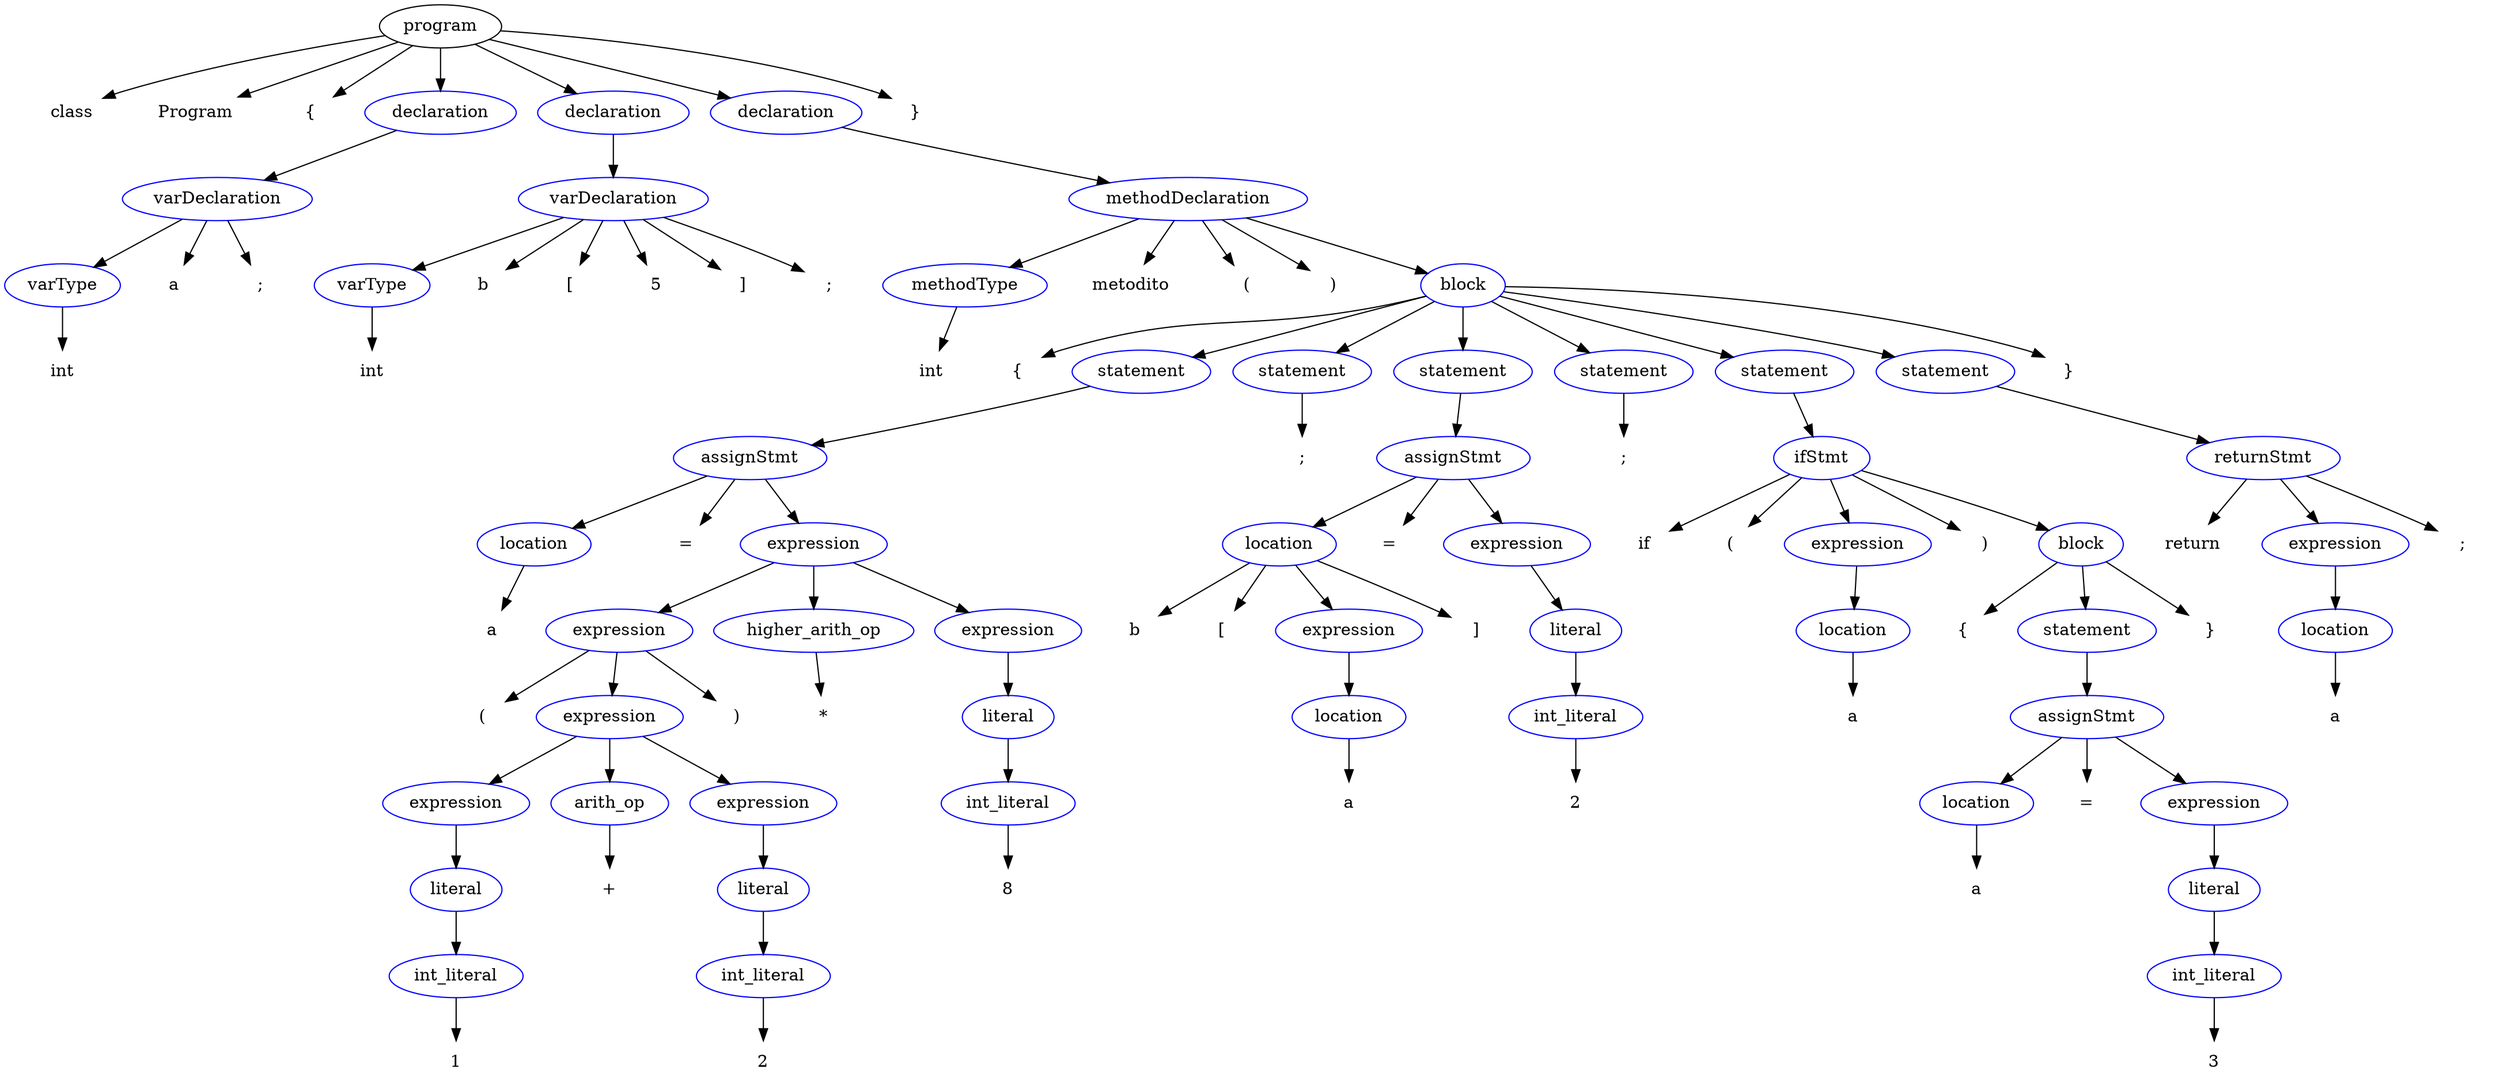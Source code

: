 // tree.gv
digraph Tree {
	0 [label=program]
	1 [label=class color=white]
	0 -> 1
	2 [label=Program color=white]
	0 -> 2
	3 [label="{" color=white]
	0 -> 3
	4 [label=declaration color=blue]
	0 -> 4
	5 [label=varDeclaration color=blue]
	4 -> 5
	6 [label=varType color=blue]
	5 -> 6
	7 [label=int color=white]
	6 -> 7
	8 [label=a color=white]
	5 -> 8
	9 [label=";" color=white]
	5 -> 9
	10 [label=declaration color=blue]
	0 -> 10
	11 [label=varDeclaration color=blue]
	10 -> 11
	12 [label=varType color=blue]
	11 -> 12
	13 [label=int color=white]
	12 -> 13
	14 [label=b color=white]
	11 -> 14
	15 [label="[" color=white]
	11 -> 15
	16 [label=5 color=white]
	11 -> 16
	17 [label="]" color=white]
	11 -> 17
	18 [label=";" color=white]
	11 -> 18
	19 [label=declaration color=blue]
	0 -> 19
	20 [label=methodDeclaration color=blue]
	19 -> 20
	21 [label=methodType color=blue]
	20 -> 21
	22 [label=int color=white]
	21 -> 22
	23 [label=metodito color=white]
	20 -> 23
	24 [label="(" color=white]
	20 -> 24
	25 [label=")" color=white]
	20 -> 25
	26 [label=block color=blue]
	20 -> 26
	27 [label="{" color=white]
	26 -> 27
	28 [label=statement color=blue]
	26 -> 28
	29 [label=assignStmt color=blue]
	28 -> 29
	30 [label=location color=blue]
	29 -> 30
	31 [label=a color=white]
	30 -> 31
	32 [label="=" color=white]
	29 -> 32
	33 [label=expression color=blue]
	29 -> 33
	34 [label=expression color=blue]
	33 -> 34
	35 [label="(" color=white]
	34 -> 35
	36 [label=expression color=blue]
	34 -> 36
	37 [label=expression color=blue]
	36 -> 37
	38 [label=literal color=blue]
	37 -> 38
	39 [label=int_literal color=blue]
	38 -> 39
	40 [label=1 color=white]
	39 -> 40
	41 [label=arith_op color=blue]
	36 -> 41
	42 [label="+" color=white]
	41 -> 42
	43 [label=expression color=blue]
	36 -> 43
	44 [label=literal color=blue]
	43 -> 44
	45 [label=int_literal color=blue]
	44 -> 45
	46 [label=2 color=white]
	45 -> 46
	47 [label=")" color=white]
	34 -> 47
	48 [label=higher_arith_op color=blue]
	33 -> 48
	49 [label="*" color=white]
	48 -> 49
	50 [label=expression color=blue]
	33 -> 50
	51 [label=literal color=blue]
	50 -> 51
	52 [label=int_literal color=blue]
	51 -> 52
	53 [label=8 color=white]
	52 -> 53
	54 [label=statement color=blue]
	26 -> 54
	55 [label=";" color=white]
	54 -> 55
	56 [label=statement color=blue]
	26 -> 56
	57 [label=assignStmt color=blue]
	56 -> 57
	58 [label=location color=blue]
	57 -> 58
	59 [label=b color=white]
	58 -> 59
	60 [label="[" color=white]
	58 -> 60
	61 [label=expression color=blue]
	58 -> 61
	62 [label=location color=blue]
	61 -> 62
	63 [label=a color=white]
	62 -> 63
	64 [label="]" color=white]
	58 -> 64
	65 [label="=" color=white]
	57 -> 65
	66 [label=expression color=blue]
	57 -> 66
	67 [label=literal color=blue]
	66 -> 67
	68 [label=int_literal color=blue]
	67 -> 68
	69 [label=2 color=white]
	68 -> 69
	70 [label=statement color=blue]
	26 -> 70
	71 [label=";" color=white]
	70 -> 71
	72 [label=statement color=blue]
	26 -> 72
	73 [label=ifStmt color=blue]
	72 -> 73
	74 [label=if color=white]
	73 -> 74
	75 [label="(" color=white]
	73 -> 75
	76 [label=expression color=blue]
	73 -> 76
	77 [label=location color=blue]
	76 -> 77
	78 [label=a color=white]
	77 -> 78
	79 [label=")" color=white]
	73 -> 79
	80 [label=block color=blue]
	73 -> 80
	81 [label="{" color=white]
	80 -> 81
	82 [label=statement color=blue]
	80 -> 82
	83 [label=assignStmt color=blue]
	82 -> 83
	84 [label=location color=blue]
	83 -> 84
	85 [label=a color=white]
	84 -> 85
	86 [label="=" color=white]
	83 -> 86
	87 [label=expression color=blue]
	83 -> 87
	88 [label=literal color=blue]
	87 -> 88
	89 [label=int_literal color=blue]
	88 -> 89
	90 [label=3 color=white]
	89 -> 90
	91 [label="}" color=white]
	80 -> 91
	92 [label=statement color=blue]
	26 -> 92
	93 [label=returnStmt color=blue]
	92 -> 93
	94 [label=return color=white]
	93 -> 94
	95 [label=expression color=blue]
	93 -> 95
	96 [label=location color=blue]
	95 -> 96
	97 [label=a color=white]
	96 -> 97
	98 [label=";" color=white]
	93 -> 98
	99 [label="}" color=white]
	26 -> 99
	100 [label="}" color=white]
	0 -> 100
}
